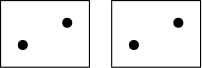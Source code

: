 <?xml version="1.0"?>
<!DOCTYPE ipe SYSTEM "ipe.dtd">
<ipe version="70206" creator="Ipe 7.2.7">
<info created="D:20180419115800" modified="D:20180419120231"/>
<ipestyle name="basic">
<symbol name="arrow/arc(spx)">
<path stroke="sym-stroke" fill="sym-stroke" pen="sym-pen">
0 0 m
-1 0.333 l
-1 -0.333 l
h
</path>
</symbol>
<symbol name="arrow/farc(spx)">
<path stroke="sym-stroke" fill="white" pen="sym-pen">
0 0 m
-1 0.333 l
-1 -0.333 l
h
</path>
</symbol>
<symbol name="arrow/ptarc(spx)">
<path stroke="sym-stroke" fill="sym-stroke" pen="sym-pen">
0 0 m
-1 0.333 l
-0.8 0 l
-1 -0.333 l
h
</path>
</symbol>
<symbol name="arrow/fptarc(spx)">
<path stroke="sym-stroke" fill="white" pen="sym-pen">
0 0 m
-1 0.333 l
-0.8 0 l
-1 -0.333 l
h
</path>
</symbol>
<symbol name="mark/circle(sx)" transformations="translations">
<path fill="sym-stroke">
0.6 0 0 0.6 0 0 e
0.4 0 0 0.4 0 0 e
</path>
</symbol>
<symbol name="mark/disk(sx)" transformations="translations">
<path fill="sym-stroke">
0.6 0 0 0.6 0 0 e
</path>
</symbol>
<symbol name="mark/fdisk(sfx)" transformations="translations">
<group>
<path fill="sym-fill">
0.5 0 0 0.5 0 0 e
</path>
<path fill="sym-stroke" fillrule="eofill">
0.6 0 0 0.6 0 0 e
0.4 0 0 0.4 0 0 e
</path>
</group>
</symbol>
<symbol name="mark/box(sx)" transformations="translations">
<path fill="sym-stroke" fillrule="eofill">
-0.6 -0.6 m
0.6 -0.6 l
0.6 0.6 l
-0.6 0.6 l
h
-0.4 -0.4 m
0.4 -0.4 l
0.4 0.4 l
-0.4 0.4 l
h
</path>
</symbol>
<symbol name="mark/square(sx)" transformations="translations">
<path fill="sym-stroke">
-0.6 -0.6 m
0.6 -0.6 l
0.6 0.6 l
-0.6 0.6 l
h
</path>
</symbol>
<symbol name="mark/fsquare(sfx)" transformations="translations">
<group>
<path fill="sym-fill">
-0.5 -0.5 m
0.5 -0.5 l
0.5 0.5 l
-0.5 0.5 l
h
</path>
<path fill="sym-stroke" fillrule="eofill">
-0.6 -0.6 m
0.6 -0.6 l
0.6 0.6 l
-0.6 0.6 l
h
-0.4 -0.4 m
0.4 -0.4 l
0.4 0.4 l
-0.4 0.4 l
h
</path>
</group>
</symbol>
<symbol name="mark/cross(sx)" transformations="translations">
<group>
<path fill="sym-stroke">
-0.43 -0.57 m
0.57 0.43 l
0.43 0.57 l
-0.57 -0.43 l
h
</path>
<path fill="sym-stroke">
-0.43 0.57 m
0.57 -0.43 l
0.43 -0.57 l
-0.57 0.43 l
h
</path>
</group>
</symbol>
<symbol name="arrow/fnormal(spx)">
<path stroke="sym-stroke" fill="white" pen="sym-pen">
0 0 m
-1 0.333 l
-1 -0.333 l
h
</path>
</symbol>
<symbol name="arrow/pointed(spx)">
<path stroke="sym-stroke" fill="sym-stroke" pen="sym-pen">
0 0 m
-1 0.333 l
-0.8 0 l
-1 -0.333 l
h
</path>
</symbol>
<symbol name="arrow/fpointed(spx)">
<path stroke="sym-stroke" fill="white" pen="sym-pen">
0 0 m
-1 0.333 l
-0.8 0 l
-1 -0.333 l
h
</path>
</symbol>
<symbol name="arrow/linear(spx)">
<path stroke="sym-stroke" pen="sym-pen">
-1 0.333 m
0 0 l
-1 -0.333 l
</path>
</symbol>
<symbol name="arrow/fdouble(spx)">
<path stroke="sym-stroke" fill="white" pen="sym-pen">
0 0 m
-1 0.333 l
-1 -0.333 l
h
-1 0 m
-2 0.333 l
-2 -0.333 l
h
</path>
</symbol>
<symbol name="arrow/double(spx)">
<path stroke="sym-stroke" fill="sym-stroke" pen="sym-pen">
0 0 m
-1 0.333 l
-1 -0.333 l
h
-1 0 m
-2 0.333 l
-2 -0.333 l
h
</path>
</symbol>
<pen name="heavier" value="0.8"/>
<pen name="fat" value="1.2"/>
<pen name="ultrafat" value="2"/>
<symbolsize name="large" value="5"/>
<symbolsize name="small" value="2"/>
<symbolsize name="tiny" value="1.1"/>
<arrowsize name="large" value="10"/>
<arrowsize name="small" value="5"/>
<arrowsize name="tiny" value="3"/>
<color name="red" value="1 0 0"/>
<color name="green" value="0 1 0"/>
<color name="blue" value="0 0 1"/>
<color name="yellow" value="1 1 0"/>
<color name="orange" value="1 0.647 0"/>
<color name="gold" value="1 0.843 0"/>
<color name="purple" value="0.627 0.125 0.941"/>
<color name="gray" value="0.745"/>
<color name="brown" value="0.647 0.165 0.165"/>
<color name="navy" value="0 0 0.502"/>
<color name="pink" value="1 0.753 0.796"/>
<color name="seagreen" value="0.18 0.545 0.341"/>
<color name="turquoise" value="0.251 0.878 0.816"/>
<color name="violet" value="0.933 0.51 0.933"/>
<color name="darkblue" value="0 0 0.545"/>
<color name="darkcyan" value="0 0.545 0.545"/>
<color name="darkgray" value="0.663"/>
<color name="darkgreen" value="0 0.392 0"/>
<color name="darkmagenta" value="0.545 0 0.545"/>
<color name="darkorange" value="1 0.549 0"/>
<color name="darkred" value="0.545 0 0"/>
<color name="lightblue" value="0.678 0.847 0.902"/>
<color name="lightcyan" value="0.878 1 1"/>
<color name="lightgray" value="0.827"/>
<color name="lightgreen" value="0.565 0.933 0.565"/>
<color name="lightyellow" value="1 1 0.878"/>
<dashstyle name="dashed" value="[4] 0"/>
<dashstyle name="dotted" value="[1 3] 0"/>
<dashstyle name="dash dotted" value="[4 2 1 2] 0"/>
<dashstyle name="dash dot dotted" value="[4 2 1 2 1 2] 0"/>
<textsize name="large" value="\large"/>
<textsize name="Large" value="\Large"/>
<textsize name="LARGE" value="\LARGE"/>
<textsize name="huge" value="\huge"/>
<textsize name="Huge" value="\Huge"/>
<textsize name="small" value="\small"/>
<textsize name="footnote" value="\footnotesize"/>
<textsize name="tiny" value="\tiny"/>
<textstyle name="center" begin="\begin{center}" end="\end{center}"/>
<textstyle name="itemize" begin="\begin{itemize}" end="\end{itemize}"/>
<textstyle name="item" begin="\begin{itemize}\item{}" end="\end{itemize}"/>
<gridsize name="4 pts" value="4"/>
<gridsize name="8 pts (~3 mm)" value="8"/>
<gridsize name="16 pts (~6 mm)" value="16"/>
<gridsize name="32 pts (~12 mm)" value="32"/>
<gridsize name="10 pts (~3.5 mm)" value="10"/>
<gridsize name="20 pts (~7 mm)" value="20"/>
<gridsize name="14 pts (~5 mm)" value="14"/>
<gridsize name="28 pts (~10 mm)" value="28"/>
<gridsize name="56 pts (~20 mm)" value="56"/>
<anglesize name="90 deg" value="90"/>
<anglesize name="60 deg" value="60"/>
<anglesize name="45 deg" value="45"/>
<anglesize name="30 deg" value="30"/>
<anglesize name="22.5 deg" value="22.5"/>
<opacity name="10%" value="0.1"/>
<opacity name="30%" value="0.3"/>
<opacity name="50%" value="0.5"/>
<opacity name="75%" value="0.75"/>
<tiling name="falling" angle="-60" step="4" width="1"/>
<tiling name="rising" angle="30" step="4" width="1"/>
</ipestyle>
<page>
<layer name="alpha"/>
<layer name="beta"/>
<layer name="gamma"/>
<layer name="delta"/>
<layer name="epsilon"/>
<layer name="zeta"/>
<view layers="alpha" active="alpha"/>
<view layers="beta" active="beta"/>
<view layers="gamma" active="gamma"/>
<view layers="delta" active="delta"/>
<view layers="epsilon" active="epsilon"/>
<view layers="zeta" active="zeta"/>
<path layer="alpha" stroke="black">
336 688 m
336 664 l
368 664 l
368 688 l
h
</path>
<use name="mark/disk(sx)" pos="344 672" size="normal" stroke="black"/>
<use name="mark/disk(sx)" pos="360 680" size="normal" stroke="black"/>
<path matrix="1 0 0 1 40 0" stroke="black">
336 688 m
336 664 l
368 664 l
368 688 l
h
</path>
<use matrix="1 0 0 1 40 0" name="mark/disk(sx)" pos="344 672" size="normal" stroke="black"/>
<use matrix="1 0 0 1 40 0" name="mark/disk(sx)" pos="360 680" size="normal" stroke="black"/>
<path layer="beta" stroke="black">
336 688 m
336 664 l
368 664 l
368 688 l
h
</path>
<use name="mark/disk(sx)" pos="344 672" size="normal" stroke="black"/>
<use name="mark/disk(sx)" pos="360 680" size="normal" stroke="black"/>
<path matrix="1 0 0 1 40 0" stroke="black">
336 688 m
336 664 l
368 664 l
368 688 l
h
</path>
<use matrix="1 0 0 1 40 8" name="mark/disk(sx)" pos="344 672" size="normal" stroke="black"/>
<use matrix="1 0 0 1 40 -8" name="mark/disk(sx)" pos="360 680" size="normal" stroke="black"/>
<path layer="gamma" stroke="black">
336 688 m
336 664 l
368 664 l
368 688 l
h
</path>
<use matrix="1 0 0 1 0 8" name="mark/disk(sx)" pos="344 672" size="normal" stroke="black"/>
<use matrix="1 0 0 1 0 -8" name="mark/disk(sx)" pos="360 680" size="normal" stroke="black"/>
<path matrix="1 0 0 1 40 0" stroke="black">
336 688 m
336 664 l
368 664 l
368 688 l
h
</path>
<use matrix="1 0 0 1 40 0" name="mark/disk(sx)" pos="344 672" size="normal" stroke="black"/>
<use matrix="1 0 0 1 40 0" name="mark/disk(sx)" pos="360 680" size="normal" stroke="black"/>
<path layer="delta" stroke="black">
336 688 m
336 664 l
368 664 l
368 688 l
h
</path>
<use matrix="1 0 0 1 0 8" name="mark/disk(sx)" pos="344 672" size="normal" stroke="black"/>
<use matrix="1 0 0 1 0 -8" name="mark/disk(sx)" pos="360 680" size="normal" stroke="black"/>
<path matrix="1 0 0 1 40 0" stroke="black">
336 688 m
336 664 l
368 664 l
368 688 l
h
</path>
<use matrix="1 0 0 1 40 8" name="mark/disk(sx)" pos="344 672" size="normal" stroke="black"/>
<use matrix="1 0 0 1 40 -8" name="mark/disk(sx)" pos="360 680" size="normal" stroke="black"/>
<use layer="epsilon" matrix="1 0 0 1 0 4" name="mark/disk(sx)" pos="344 672" size="normal" stroke="black"/>
<use matrix="1 0 0 1 4 -4" name="mark/disk(sx)" pos="360 680" size="normal" stroke="black"/>
<path matrix="1 0 0 1 40 0" stroke="black">
336 688 m
336 664 l
368 664 l
368 688 l
h
</path>
<use matrix="1 0 0 1 40 0" name="mark/disk(sx)" pos="344 672" size="normal" stroke="black"/>
<use matrix="1 0 0 1 40 0" name="mark/disk(sx)" pos="360 680" size="normal" stroke="black"/>
<path stroke="black">
336 688 m
336 664 l
352 664 l
352 688 l
h
</path>
<path stroke="black">
356 688 m
356 664 l
372 664 l
372 688 l
h
</path>
<use layer="zeta" matrix="1 0 0 1 0 4" name="mark/disk(sx)" pos="344 672" size="normal" stroke="black"/>
<use matrix="1 0 0 1 4 -4" name="mark/disk(sx)" pos="360 680" size="normal" stroke="black"/>
<path matrix="1 0 0 1 40 0" stroke="black">
336 688 m
336 664 l
368 664 l
368 688 l
h
</path>
<use matrix="1 0 0 1 40 8" name="mark/disk(sx)" pos="344 672" size="normal" stroke="black"/>
<use matrix="1 0 0 1 40 -8" name="mark/disk(sx)" pos="360 680" size="normal" stroke="black"/>
<path stroke="black">
336 688 m
336 664 l
352 664 l
352 688 l
h
</path>
<path stroke="black">
356 688 m
356 664 l
372 664 l
372 688 l
h
</path>
</page>
</ipe>
